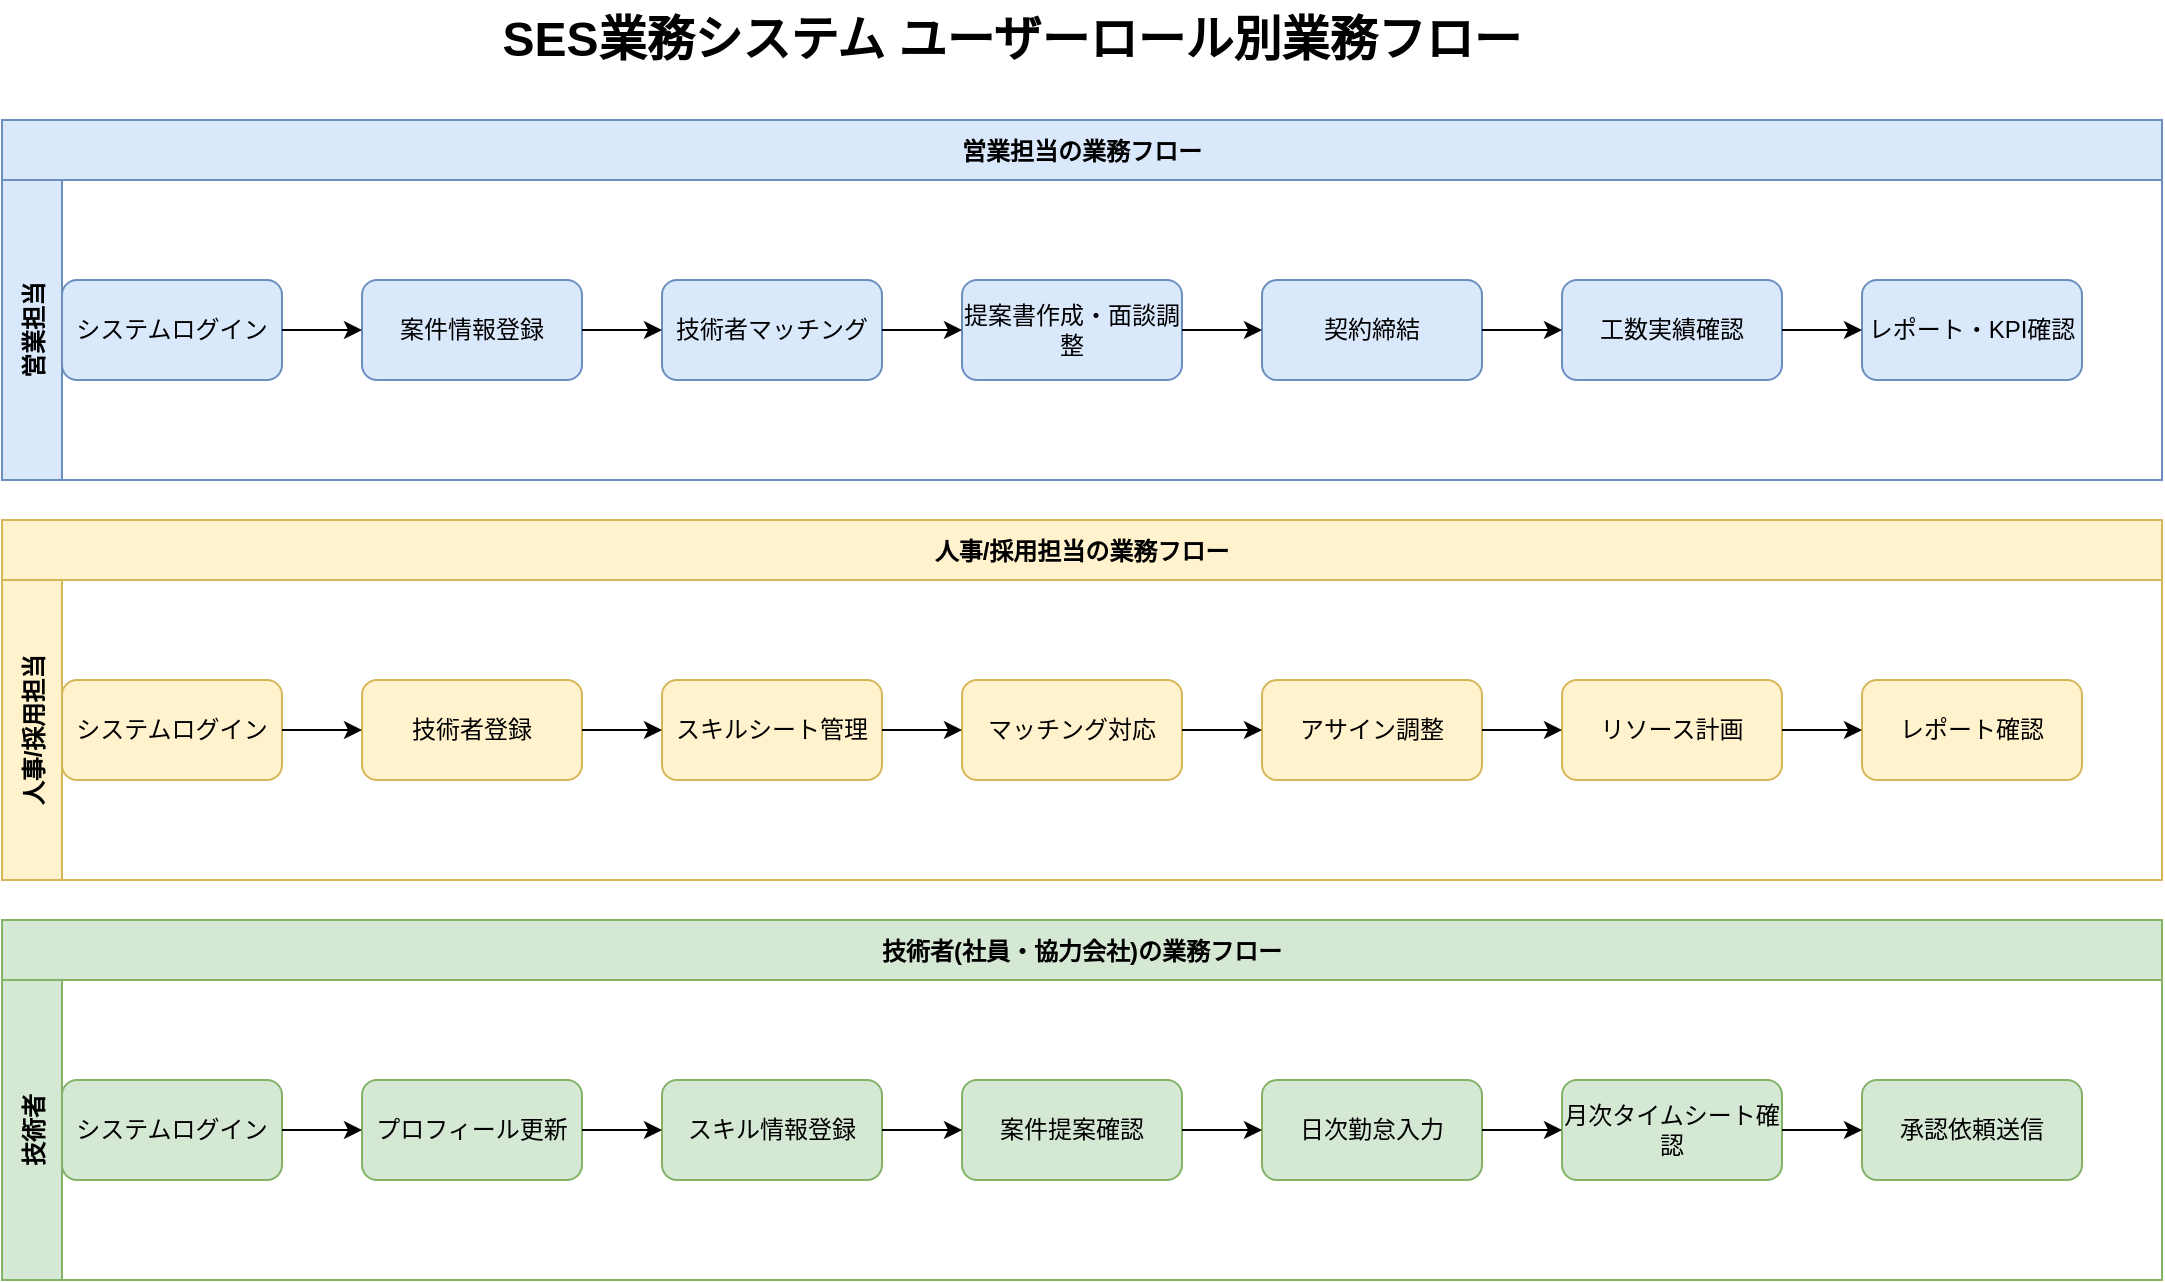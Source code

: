<mxfile version="22.0.3" type="device">
  <diagram id="user_role_workflow" name="ユーザーロール別業務フロー">
    <mxGraphModel dx="1186" dy="775" grid="1" gridSize="10" guides="1" tooltips="1" connect="1" arrows="1" fold="1" page="1" pageScale="1" pageWidth="1169" pageHeight="827" math="0" shadow="0">
      <root>
        <mxCell id="0" />
        <mxCell id="1" parent="0" />
        <mxCell id="title" value="SES業務システム ユーザーロール別業務フロー" style="text;html=1;strokeColor=none;fillColor=none;align=center;verticalAlign=middle;whiteSpace=wrap;rounded=0;fontSize=24;fontStyle=1" vertex="1" parent="1">
          <mxGeometry x="220" y="20" width="650" height="40" as="geometry" />
        </mxCell>

        <!-- 営業担当フロー -->
        <mxCell id="sales_flow" value="営業担当の業務フロー" style="swimlane;childLayout=stackLayout;resizeParent=1;resizeParentMax=0;horizontal=1;startSize=30;horizontalStack=0;fillColor=#dae8fc;strokeColor=#6c8ebf;" vertex="1" parent="1">
          <mxGeometry x="40" y="80" width="1080" height="180" as="geometry" />
        </mxCell>
        <mxCell id="sales_lane" value="営業担当" style="swimlane;startSize=30;horizontal=0;fillColor=#dae8fc;strokeColor=#6c8ebf;" vertex="1" parent="sales_flow">
          <mxGeometry y="30" width="1080" height="150" as="geometry" />
        </mxCell>

        <!-- 営業担当の業務フロー -->
        <mxCell id="sales_login" value="システムログイン" style="rounded=1;whiteSpace=wrap;html=1;fillColor=#dae8fc;strokeColor=#6c8ebf;" vertex="1" parent="sales_lane">
          <mxGeometry x="30" y="50" width="110" height="50" as="geometry" />
        </mxCell>
        <mxCell id="sales_case_register" value="案件情報登録" style="rounded=1;whiteSpace=wrap;html=1;fillColor=#dae8fc;strokeColor=#6c8ebf;" vertex="1" parent="sales_lane">
          <mxGeometry x="180" y="50" width="110" height="50" as="geometry" />
        </mxCell>
        <mxCell id="sales_matching" value="技術者マッチング" style="rounded=1;whiteSpace=wrap;html=1;fillColor=#dae8fc;strokeColor=#6c8ebf;" vertex="1" parent="sales_lane">
          <mxGeometry x="330" y="50" width="110" height="50" as="geometry" />
        </mxCell>
        <mxCell id="sales_proposal" value="提案書作成・面談調整" style="rounded=1;whiteSpace=wrap;html=1;fillColor=#dae8fc;strokeColor=#6c8ebf;" vertex="1" parent="sales_lane">
          <mxGeometry x="480" y="50" width="110" height="50" as="geometry" />
        </mxCell>
        <mxCell id="sales_contract" value="契約締結" style="rounded=1;whiteSpace=wrap;html=1;fillColor=#dae8fc;strokeColor=#6c8ebf;" vertex="1" parent="sales_lane">
          <mxGeometry x="630" y="50" width="110" height="50" as="geometry" />
        </mxCell>
        <mxCell id="sales_timesheet" value="工数実績確認" style="rounded=1;whiteSpace=wrap;html=1;fillColor=#dae8fc;strokeColor=#6c8ebf;" vertex="1" parent="sales_lane">
          <mxGeometry x="780" y="50" width="110" height="50" as="geometry" />
        </mxCell>
        <mxCell id="sales_report" value="レポート・KPI確認" style="rounded=1;whiteSpace=wrap;html=1;fillColor=#dae8fc;strokeColor=#6c8ebf;" vertex="1" parent="sales_lane">
          <mxGeometry x="930" y="50" width="110" height="50" as="geometry" />
        </mxCell>

        <!-- 営業担当フローの接続 -->
        <mxCell id="sales_flow_1" value="" style="endArrow=classic;html=1;rounded=0;exitX=1;exitY=0.5;exitDx=0;exitDy=0;entryX=0;entryY=0.5;entryDx=0;entryDy=0;" edge="1" parent="sales_lane" source="sales_login" target="sales_case_register">
          <mxGeometry width="50" height="50" relative="1" as="geometry">
            <mxPoint x="140" y="160" as="sourcePoint" />
            <mxPoint x="190" y="110" as="targetPoint" />
          </mxGeometry>
        </mxCell>
        <mxCell id="sales_flow_2" value="" style="endArrow=classic;html=1;rounded=0;exitX=1;exitY=0.5;exitDx=0;exitDy=0;entryX=0;entryY=0.5;entryDx=0;entryDy=0;" edge="1" parent="sales_lane" source="sales_case_register" target="sales_matching">
          <mxGeometry width="50" height="50" relative="1" as="geometry">
            <mxPoint x="290" y="160" as="sourcePoint" />
            <mxPoint x="340" y="110" as="targetPoint" />
          </mxGeometry>
        </mxCell>
        <mxCell id="sales_flow_3" value="" style="endArrow=classic;html=1;rounded=0;exitX=1;exitY=0.5;exitDx=0;exitDy=0;entryX=0;entryY=0.5;entryDx=0;entryDy=0;" edge="1" parent="sales_lane" source="sales_matching" target="sales_proposal">
          <mxGeometry width="50" height="50" relative="1" as="geometry">
            <mxPoint x="440" y="160" as="sourcePoint" />
            <mxPoint x="490" y="110" as="targetPoint" />
          </mxGeometry>
        </mxCell>
        <mxCell id="sales_flow_4" value="" style="endArrow=classic;html=1;rounded=0;exitX=1;exitY=0.5;exitDx=0;exitDy=0;entryX=0;entryY=0.5;entryDx=0;entryDy=0;" edge="1" parent="sales_lane" source="sales_proposal" target="sales_contract">
          <mxGeometry width="50" height="50" relative="1" as="geometry">
            <mxPoint x="590" y="160" as="sourcePoint" />
            <mxPoint x="640" y="110" as="targetPoint" />
          </mxGeometry>
        </mxCell>
        <mxCell id="sales_flow_5" value="" style="endArrow=classic;html=1;rounded=0;exitX=1;exitY=0.5;exitDx=0;exitDy=0;entryX=0;entryY=0.5;entryDx=0;entryDy=0;" edge="1" parent="sales_lane" source="sales_contract" target="sales_timesheet">
          <mxGeometry width="50" height="50" relative="1" as="geometry">
            <mxPoint x="740" y="160" as="sourcePoint" />
            <mxPoint x="790" y="110" as="targetPoint" />
          </mxGeometry>
        </mxCell>
        <mxCell id="sales_flow_6" value="" style="endArrow=classic;html=1;rounded=0;exitX=1;exitY=0.5;exitDx=0;exitDy=0;entryX=0;entryY=0.5;entryDx=0;entryDy=0;" edge="1" parent="sales_lane" source="sales_timesheet" target="sales_report">
          <mxGeometry width="50" height="50" relative="1" as="geometry">
            <mxPoint x="890" y="160" as="sourcePoint" />
            <mxPoint x="940" y="110" as="targetPoint" />
          </mxGeometry>
        </mxCell>

        <!-- 人事/採用担当フロー -->
        <mxCell id="hr_flow" value="人事/採用担当の業務フロー" style="swimlane;childLayout=stackLayout;resizeParent=1;resizeParentMax=0;horizontal=1;startSize=30;horizontalStack=0;fillColor=#fff2cc;strokeColor=#d6b656;" vertex="1" parent="1">
          <mxGeometry x="40" y="280" width="1080" height="180" as="geometry" />
        </mxCell>
        <mxCell id="hr_lane" value="人事/採用担当" style="swimlane;startSize=30;horizontal=0;fillColor=#fff2cc;strokeColor=#d6b656;" vertex="1" parent="hr_flow">
          <mxGeometry y="30" width="1080" height="150" as="geometry" />
        </mxCell>

        <!-- 人事/採用担当の業務フロー -->
        <mxCell id="hr_login" value="システムログイン" style="rounded=1;whiteSpace=wrap;html=1;fillColor=#fff2cc;strokeColor=#d6b656;" vertex="1" parent="hr_lane">
          <mxGeometry x="30" y="50" width="110" height="50" as="geometry" />
        </mxCell>
        <mxCell id="hr_engineer_register" value="技術者登録" style="rounded=1;whiteSpace=wrap;html=1;fillColor=#fff2cc;strokeColor=#d6b656;" vertex="1" parent="hr_lane">
          <mxGeometry x="180" y="50" width="110" height="50" as="geometry" />
        </mxCell>
        <mxCell id="hr_skill_sheet" value="スキルシート管理" style="rounded=1;whiteSpace=wrap;html=1;fillColor=#fff2cc;strokeColor=#d6b656;" vertex="1" parent="hr_lane">
          <mxGeometry x="330" y="50" width="110" height="50" as="geometry" />
        </mxCell>
        <mxCell id="hr_matching_support" value="マッチング対応" style="rounded=1;whiteSpace=wrap;html=1;fillColor=#fff2cc;strokeColor=#d6b656;" vertex="1" parent="hr_lane">
          <mxGeometry x="480" y="50" width="110" height="50" as="geometry" />
        </mxCell>
        <mxCell id="hr_assignment" value="アサイン調整" style="rounded=1;whiteSpace=wrap;html=1;fillColor=#fff2cc;strokeColor=#d6b656;" vertex="1" parent="hr_lane">
          <mxGeometry x="630" y="50" width="110" height="50" as="geometry" />
        </mxCell>
        <mxCell id="hr_resource_planning" value="リソース計画" style="rounded=1;whiteSpace=wrap;html=1;fillColor=#fff2cc;strokeColor=#d6b656;" vertex="1" parent="hr_lane">
          <mxGeometry x="780" y="50" width="110" height="50" as="geometry" />
        </mxCell>
        <mxCell id="hr_report" value="レポート確認" style="rounded=1;whiteSpace=wrap;html=1;fillColor=#fff2cc;strokeColor=#d6b656;" vertex="1" parent="hr_lane">
          <mxGeometry x="930" y="50" width="110" height="50" as="geometry" />
        </mxCell>

        <!-- 人事/採用担当フローの接続 -->
        <mxCell id="hr_flow_1" value="" style="endArrow=classic;html=1;rounded=0;exitX=1;exitY=0.5;exitDx=0;exitDy=0;entryX=0;entryY=0.5;entryDx=0;entryDy=0;" edge="1" parent="hr_lane" source="hr_login" target="hr_engineer_register">
          <mxGeometry width="50" height="50" relative="1" as="geometry">
            <mxPoint x="140" y="160" as="sourcePoint" />
            <mxPoint x="190" y="110" as="targetPoint" />
          </mxGeometry>
        </mxCell>
        <mxCell id="hr_flow_2" value="" style="endArrow=classic;html=1;rounded=0;exitX=1;exitY=0.5;exitDx=0;exitDy=0;entryX=0;entryY=0.5;entryDx=0;entryDy=0;" edge="1" parent="hr_lane" source="hr_engineer_register" target="hr_skill_sheet">
          <mxGeometry width="50" height="50" relative="1" as="geometry">
            <mxPoint x="290" y="160" as="sourcePoint" />
            <mxPoint x="340" y="110" as="targetPoint" />
          </mxGeometry>
        </mxCell>
        <mxCell id="hr_flow_3" value="" style="endArrow=classic;html=1;rounded=0;exitX=1;exitY=0.5;exitDx=0;exitDy=0;entryX=0;entryY=0.5;entryDx=0;entryDy=0;" edge="1" parent="hr_lane" source="hr_skill_sheet" target="hr_matching_support">
          <mxGeometry width="50" height="50" relative="1" as="geometry">
            <mxPoint x="440" y="160" as="sourcePoint" />
            <mxPoint x="490" y="110" as="targetPoint" />
          </mxGeometry>
        </mxCell>
        <mxCell id="hr_flow_4" value="" style="endArrow=classic;html=1;rounded=0;exitX=1;exitY=0.5;exitDx=0;exitDy=0;entryX=0;entryY=0.5;entryDx=0;entryDy=0;" edge="1" parent="hr_lane" source="hr_matching_support" target="hr_assignment">
          <mxGeometry width="50" height="50" relative="1" as="geometry">
            <mxPoint x="590" y="160" as="sourcePoint" />
            <mxPoint x="640" y="110" as="targetPoint" />
          </mxGeometry>
        </mxCell>
        <mxCell id="hr_flow_5" value="" style="endArrow=classic;html=1;rounded=0;exitX=1;exitY=0.5;exitDx=0;exitDy=0;entryX=0;entryY=0.5;entryDx=0;entryDy=0;" edge="1" parent="hr_lane" source="hr_assignment" target="hr_resource_planning">
          <mxGeometry width="50" height="50" relative="1" as="geometry">
            <mxPoint x="740" y="160" as="sourcePoint" />
            <mxPoint x="790" y="110" as="targetPoint" />
          </mxGeometry>
        </mxCell>
        <mxCell id="hr_flow_6" value="" style="endArrow=classic;html=1;rounded=0;exitX=1;exitY=0.5;exitDx=0;exitDy=0;entryX=0;entryY=0.5;entryDx=0;entryDy=0;" edge="1" parent="hr_lane" source="hr_resource_planning" target="hr_report">
          <mxGeometry width="50" height="50" relative="1" as="geometry">
            <mxPoint x="890" y="160" as="sourcePoint" />
            <mxPoint x="940" y="110" as="targetPoint" />
          </mxGeometry>
        </mxCell>

        <!-- 技術者フロー -->
        <mxCell id="engineer_flow" value="技術者(社員・協力会社)の業務フロー" style="swimlane;childLayout=stackLayout;resizeParent=1;resizeParentMax=0;horizontal=1;startSize=30;horizontalStack=0;fillColor=#d5e8d4;strokeColor=#82b366;" vertex="1" parent="1">
          <mxGeometry x="40" y="480" width="1080" height="180" as="geometry" />
        </mxCell>
        <mxCell id="engineer_lane" value="技術者" style="swimlane;startSize=30;horizontal=0;fillColor=#d5e8d4;strokeColor=#82b366;" vertex="1" parent="engineer_flow">
          <mxGeometry y="30" width="1080" height="150" as="geometry" />
        </mxCell>

        <!-- 技術者の業務フロー -->
        <mxCell id="engineer_login" value="システムログイン" style="rounded=1;whiteSpace=wrap;html=1;fillColor=#d5e8d4;strokeColor=#82b366;" vertex="1" parent="engineer_lane">
          <mxGeometry x="30" y="50" width="110" height="50" as="geometry" />
        </mxCell>
        <mxCell id="engineer_profile" value="プロフィール更新" style="rounded=1;whiteSpace=wrap;html=1;fillColor=#d5e8d4;strokeColor=#82b366;" vertex="1" parent="engineer_lane">
          <mxGeometry x="180" y="50" width="110" height="50" as="geometry" />
        </mxCell>
        <mxCell id="engineer_skill" value="スキル情報登録" style="rounded=1;whiteSpace=wrap;html=1;fillColor=#d5e8d4;strokeColor=#82b366;" vertex="1" parent="engineer_lane">
          <mxGeometry x="330" y="50" width="110" height="50" as="geometry" />
        </mxCell>
        <mxCell id="engineer_proposal" value="案件提案確認" style="rounded=1;whiteSpace=wrap;html=1;fillColor=#d5e8d4;strokeColor=#82b366;" vertex="1" parent="engineer_lane">
          <mxGeometry x="480" y="50" width="110" height="50" as="geometry" />
        </mxCell>
        <mxCell id="engineer_timesheet" value="日次勤怠入力" style="rounded=1;whiteSpace=wrap;html=1;fillColor=#d5e8d4;strokeColor=#82b366;" vertex="1" parent="engineer_lane">
          <mxGeometry x="630" y="50" width="110" height="50" as="geometry" />
        </mxCell>
        <mxCell id="engineer_monthly" value="月次タイムシート確認" style="rounded=1;whiteSpace=wrap;html=1;fillColor=#d5e8d4;strokeColor=#82b366;" vertex="1" parent="engineer_lane">
          <mxGeometry x="780" y="50" width="110" height="50" as="geometry" />
        </mxCell>
        <mxCell id="engineer_submit" value="承認依頼送信" style="rounded=1;whiteSpace=wrap;html=1;fillColor=#d5e8d4;strokeColor=#82b366;" vertex="1" parent="engineer_lane">
          <mxGeometry x="930" y="50" width="110" height="50" as="geometry" />
        </mxCell>

        <!-- 技術者フローの接続 -->
        <mxCell id="engineer_flow_1" value="" style="endArrow=classic;html=1;rounded=0;exitX=1;exitY=0.5;exitDx=0;exitDy=0;entryX=0;entryY=0.5;entryDx=0;entryDy=0;" edge="1" parent="engineer_lane" source="engineer_login" target="engineer_profile">
          <mxGeometry width="50" height="50" relative="1" as="geometry">
            <mxPoint x="140" y="160" as="sourcePoint" />
            <mxPoint x="190" y="110" as="targetPoint" />
          </mxGeometry>
        </mxCell>
        <mxCell id="engineer_flow_2" value="" style="endArrow=classic;html=1;rounded=0;exitX=1;exitY=0.5;exitDx=0;exitDy=0;entryX=0;entryY=0.5;entryDx=0;entryDy=0;" edge="1" parent="engineer_lane" source="engineer_profile" target="engineer_skill">
          <mxGeometry width="50" height="50" relative="1" as="geometry">
            <mxPoint x="290" y="160" as="sourcePoint" />
            <mxPoint x="340" y="110" as="targetPoint" />
          </mxGeometry>
        </mxCell>
        <mxCell id="engineer_flow_3" value="" style="endArrow=classic;html=1;rounded=0;exitX=1;exitY=0.5;exitDx=0;exitDy=0;entryX=0;entryY=0.5;entryDx=0;entryDy=0;" edge="1" parent="engineer_lane" source="engineer_skill" target="engineer_proposal">
          <mxGeometry width="50" height="50" relative="1" as="geometry">
            <mxPoint x="440" y="160" as="sourcePoint" />
            <mxPoint x="490" y="110" as="targetPoint" />
          </mxGeometry>
        </mxCell>
        <mxCell id="engineer_flow_4" value="" style="endArrow=classic;html=1;rounded=0;exitX=1;exitY=0.5;exitDx=0;exitDy=0;entryX=0;entryY=0.5;entryDx=0;entryDy=0;" edge="1" parent="engineer_lane" source="engineer_proposal" target="engineer_timesheet">
          <mxGeometry width="50" height="50" relative="1" as="geometry">
            <mxPoint x="590" y="160" as="sourcePoint" />
            <mxPoint x="640" y="110" as="targetPoint" />
          </mxGeometry>
        </mxCell>
        <mxCell id="engineer_flow_5" value="" style="endArrow=classic;html=1;rounded=0;exitX=1;exitY=0.5;exitDx=0;exitDy=0;entryX=0;entryY=0.5;entryDx=0;entryDy=0;" edge="1" parent="engineer_lane" source="engineer_timesheet" target="engineer_monthly">
          <mxGeometry width="50" height="50" relative="1" as="geometry">
            <mxPoint x="740" y="160" as="sourcePoint" />
            <mxPoint x="790" y="110" as="targetPoint" />
          </mxGeometry>
        </mxCell>
        <mxCell id="engineer_flow_6" value="" style="endArrow=classic;html=1;rounded=0;exitX=1;exitY=0.5;exitDx=0;exitDy=0;entryX=0;entryY=0.5;entryDx=0;entryDy=0;" edge="1" parent="engineer_lane" source="engineer_monthly" target="engineer_submit">
          <mxGeometry width="50" height="50" relative="1" as="geometry">
            <mxPoint x="890" y="160" as="sourcePoint" />
            <mxPoint x="940" y="110" as="targetPoint" />
          </mxGeometry>
        </mxCell>
      </root>
    </mxGraphModel>
  </diagram>
  <diagram id="user_role_workflow_2" name="ユーザーロール別業務フロー（続き）">
    <mxGraphModel dx="1186" dy="775" grid="1" gridSize="10" guides="1" tooltips="1" connect="1" arrows="1" fold="1" page="1" pageScale="1" pageWidth="1169" pageHeight="827" math="0" shadow="0">
      <root>
        <mxCell id="0" />
        <mxCell id="1" parent="0" />
        <mxCell id="title2" value="SES業務システム ユーザーロール別業務フロー（続き）" style="text;html=1;strokeColor=none;fillColor=none;align=center;verticalAlign=middle;whiteSpace=wrap;rounded=0;fontSize=24;fontStyle=1" vertex="1" parent="1">
          <mxGeometry x="180" y="20" width="650" height="40" as="geometry" />
        </mxCell>

        <!-- PM/現場責任者フロー -->
        <mxCell id="pm_flow" value="PM/現場責任者の業務フロー" style="swimlane;childLayout=stackLayout;resizeParent=1;resizeParentMax=0;horizontal=1;startSize=30;horizontalStack=0;fillColor=#e1d5e7;strokeColor=#9673a6;" vertex="1" parent="1">
          <mxGeometry x="40" y="80" width="1080" height="180" as="geometry" />
        </mxCell>
        <mxCell id="pm_lane" value="PM/現場責任者" style="swimlane;startSize=30;horizontal=0;fillColor=#e1d5e7;strokeColor=#9673a6;" vertex="1" parent="pm_flow">
          <mxGeometry y="30" width="1080" height="150" as="geometry" />
        </mxCell>

        <!-- PM/現場責任者の業務フロー -->
        <mxCell id="pm_login" value="システムログイン" style="rounded=1;whiteSpace=wrap;html=1;fillColor=#e1d5e7;strokeColor=#9673a6;" vertex="1" parent="pm_lane">
          <mxGeometry x="30" y="50" width="110" height="50" as="geometry" />
        </mxCell>
        <mxCell id="pm_project_view" value="担当案件確認" style="rounded=1;whiteSpace=wrap;html=1;fillColor=#e1d5e7;strokeColor=#9673a6;" vertex="1" parent="pm_lane">
          <mxGeometry x="180" y="50" width="110" height="50" as="geometry" />
        </mxCell>
        <mxCell id="pm_engineer_view" value="技術者確認" style="rounded=1;whiteSpace=wrap;html=1;fillColor=#e1d5e7;strokeColor=#9673a6;" vertex="1" parent="pm_lane">
          <mxGeometry x="330" y="50" width="110" height="50" as="geometry" />
        </mxCell>
        <mxCell id="pm_timesheet_approval" value="勤怠内容確認" style="rounded=1;whiteSpace=wrap;html=1;fillColor=#e1d5e7;strokeColor=#9673a6;" vertex="1" parent="pm_lane">
          <mxGeometry x="480" y="50" width="110" height="50" as="geometry" />
        </mxCell>
        <mxCell id="pm_approval" value="PM承認" style="rounded=1;whiteSpace=wrap;html=1;fillColor=#e1d5e7;strokeColor=#9673a6;" vertex="1" parent="pm_lane">
          <mxGeometry x="630" y="50" width="110" height="50" as="geometry" />
        </mxCell>
        <mxCell id="pm_progress" value="進捗報告" style="rounded=1;whiteSpace=wrap;html=1;fillColor=#e1d5e7;strokeColor=#9673a6;" vertex="1" parent="pm_lane">
          <mxGeometry x="780" y="50" width="110" height="50" as="geometry" />
        </mxCell>
        <mxCell id="pm_report" value="レポート確認" style="rounded=1;whiteSpace=wrap;html=1;fillColor=#e1d5e7;strokeColor=#9673a6;" vertex="1" parent="pm_lane">
          <mxGeometry x="930" y="50" width="110" height="50" as="geometry" />
        </mxCell>

        <!-- PM/現場責任者フローの接続 -->
        <mxCell id="pm_flow_1" value="" style="endArrow=classic;html=1;rounded=0;exitX=1;exitY=0.5;exitDx=0;exitDy=0;entryX=0;entryY=0.5;entryDx=0;entryDy=0;" edge="1" parent="pm_lane" source="pm_login" target="pm_project_view">
          <mxGeometry width="50" height="50" relative="1" as="geometry">
            <mxPoint x="140" y="160" as="sourcePoint" />
            <mxPoint x="190" y="110" as="targetPoint" />
          </mxGeometry>
        </mxCell>
        <mxCell id="pm_flow_2" value="" style="endArrow=classic;html=1;rounded=0;exitX=1;exitY=0.5;exitDx=0;exitDy=0;entryX=0;entryY=0.5;entryDx=0;entryDy=0;" edge="1" parent="pm_lane" source="pm_project_view" target="pm_engineer_view">
          <mxGeometry width="50" height="50" relative="1" as="geometry">
            <mxPoint x="290" y="160" as="sourcePoint" />
            <mxPoint x="340" y="110" as="targetPoint" />
          </mxGeometry>
        </mxCell>
        <mxCell id="pm_flow_3" value="" style="endArrow=classic;html=1;rounded=0;exitX=1;exitY=0.5;exitDx=0;exitDy=0;entryX=0;entryY=0.5;entryDx=0;entryDy=0;" edge="1" parent="pm_lane" source="pm_engineer_view" target="pm_timesheet_approval">
          <mxGeometry width="50" height="50" relative="1" as="geometry">
            <mxPoint x="440" y="160" as="sourcePoint" />
            <mxPoint x="490" y="110" as="targetPoint" />
          </mxGeometry>
        </mxCell>
        <mxCell id="pm_flow_4" value="" style="endArrow=classic;html=1;rounded=0;exitX=1;exitY=0.5;exitDx=0;exitDy=0;entryX=0;entryY=0.5;entryDx=0;entryDy=0;" edge="1" parent="pm_lane" source="pm_timesheet_approval" target="pm_approval">
          <mxGeometry width="50" height="50" relative="1" as="geometry">
            <mxPoint x="590" y="160" as="sourcePoint" />
            <mxPoint x="640" y="110" as="targetPoint" />
          </mxGeometry>
        </mxCell>
        <mxCell id="pm_flow_5" value="" style="endArrow=classic;html=1;rounded=0;exitX=1;exitY=0.5;exitDx=0;exitDy=0;entryX=0;entryY=0.5;entryDx=0;entryDy=0;" edge="1" parent="pm_lane" source="pm_approval" target="pm_progress">
          <mxGeometry width="50" height="50" relative="1" as="geometry">
            <mxPoint x="740" y="160" as="sourcePoint" />
            <mxPoint x="790" y="110" as="targetPoint" />
          </mxGeometry>
        </mxCell>
        <mxCell id="pm_flow_6" value="" style="endArrow=classic;html=1;rounded=0;exitX=1;exitY=0.5;exitDx=0;exitDy=0;entryX=0;entryY=0.5;entryDx=0;entryDy=0;" edge="1" parent="pm_lane" source="pm_progress" target="pm_report">
          <mxGeometry width="50" height="50" relative="1" as="geometry">
            <mxPoint x="890" y="160" as="sourcePoint" />
            <mxPoint x="940" y="110" as="targetPoint" />
          </mxGeometry>
        </mxCell>

        <!-- 経理担当フロー -->
        <mxCell id="accounting_flow" value="経理担当の業務フロー" style="swimlane;childLayout=stackLayout;resizeParent=1;resizeParentMax=0;horizontal=1;startSize=30;horizontalStack=0;fillColor=#f8cecc;strokeColor=#b85450;" vertex="1" parent="1">
          <mxGeometry x="40" y="280" width="1080" height="180" as="geometry" />
        </mxCell>
        <mxCell id="accounting_lane" value="経理担当" style="swimlane;startSize=30;horizontal=0;fillColor=#f8cecc;strokeColor=#b85450;" vertex="1" parent="accounting_flow">
          <mxGeometry y="30" width="1080" height="150" as="geometry" />
        </mxCell>

        <!-- 経理担当の業務フロー -->
        <mxCell id="accounting_login" value="システムログイン" style="rounded=1;whiteSpace=wrap;html=1;fillColor=#f8cecc;strokeColor=#b85450;" vertex="1" parent="accounting_lane">
          <mxGeometry x="30" y="50" width="110" height="50" as="geometry" />
        </mxCell>
        <mxCell id="accounting_contract" value="契約情報確認" style="rounded=1;whiteSpace=wrap;html=1;fillColor=#f8cecc;strokeColor=#b85450;" vertex="1" parent="accounting_lane">
          <mxGeometry x="180" y="50" width="110" height="50" as="geometry" />
        </mxCell>
        <mxCell id="accounting_timesheet" value="タイムシート確認" style="rounded=1;whiteSpace=wrap;html=1;fillColor=#f8cecc;strokeColor=#b85450;" vertex="1" parent="accounting_lane">
          <mxGeometry x="330" y="50" width="110" height="50" as="geometry" />
        </mxCell>
        <mxCell id="accounting_billing" value="請求情報確認" style="rounded=1;whiteSpace=wrap;html=1;fillColor=#f8cecc;strokeColor=#b85450;" vertex="1" parent="accounting_lane">
          <mxGeometry x="480" y="50" width="110" height="50" as="geometry" />
        </mxCell>
        <mxCell id="accounting_invoice" value="請求書生成" style="rounded=1;whiteSpace=wrap;html=1;fillColor=#f8cecc;strokeColor=#b85450;" vertex="1" parent="accounting_lane">
          <mxGeometry x="630" y="50" width="110" height="50" as="geometry" />
        </mxCell>
        <mxCell id="accounting_payment" value="入金処理" style="rounded=1;whiteSpace=wrap;html=1;fillColor=#f8cecc;strokeColor=#b85450;" vertex="1" parent="accounting_lane">
          <mxGeometry x="780" y="50" width="110" height="50" as="geometry" />
        </mxCell>
        <mxCell id="accounting_export" value="会計システム連携" style="rounded=1;whiteSpace=wrap;html=1;fillColor=#f8cecc;strokeColor=#b85450;" vertex="1" parent="accounting_lane">
          <mxGeometry x="930" y="50" width="110" height="50" as="geometry" />
        </mxCell>

        <!-- 経理担当フローの接続 -->
        <mxCell id="accounting_flow_1" value="" style="endArrow=classic;html=1;rounded=0;exitX=1;exitY=0.5;exitDx=0;exitDy=0;entryX=0;entryY=0.5;entryDx=0;entryDy=0;" edge="1" parent="accounting_lane" source="accounting_login" target="accounting_contract">
          <mxGeometry width="50" height="50" relative="1" as="geometry">
            <mxPoint x="140" y="160" as="sourcePoint" />
            <mxPoint x="190" y="110" as="targetPoint" />
          </mxGeometry>
        </mxCell>
        <mxCell id="accounting_flow_2" value="" style="endArrow=classic;html=1;rounded=0;exitX=1;exitY=0.5;exitDx=0;exitDy=0;entryX=0;entryY=0.5;entryDx=0;entryDy=0;" edge="1" parent="accounting_lane" source="accounting_contract" target="accounting_timesheet">
          <mxGeometry width="50" height="50" relative="1" as="geometry">
            <mxPoint x="290" y="160" as="sourcePoint" />
            <mxPoint x="340" y="110" as="targetPoint" />
          </mxGeometry>
        </mxCell>
        <mxCell id="accounting_flow_3" value="" style="endArrow=classic;html=1;rounded=0;exitX=1;exitY=0.5;exitDx=0;exitDy=0;entryX=0;entryY=0.5;entryDx=0;entryDy=0;" edge="1" parent="accounting_lane" source="accounting_timesheet" target="accounting_billing">
          <mxGeometry width="50" height="50" relative="1" as="geometry">
            <mxPoint x="440" y="160" as="sourcePoint" />
            <mxPoint x="490" y="110" as="targetPoint" />
          </mxGeometry>
        </mxCell>
        <mxCell id="accounting_flow_4" value="" style="endArrow=classic;html=1;rounded=0;exitX=1;exitY=0.5;exitDx=0;exitDy=0;entryX=0;entryY=0.5;entryDx=0;entryDy=0;" edge="1" parent="accounting_lane" source="accounting_billing" target="accounting_invoice">
          <mxGeometry width="50" height="50" relative="1" as="geometry">
            <mxPoint x="590" y="160" as="sourcePoint" />
            <mxPoint x="640" y="110" as="targetPoint" />
          </mxGeometry>
        </mxCell>
        <mxCell id="accounting_flow_5" value="" style="endArrow=classic;html=1;rounded=0;exitX=1;exitY=0.5;exitDx=0;exitDy=0;entryX=0;entryY=0.5;entryDx=0;entryDy=0;" edge="1" parent="accounting_lane" source="accounting_invoice" target="accounting_payment">
          <mxGeometry width="50" height="50" relative="1" as="geometry">
            <mxPoint x="740" y="160" as="sourcePoint" />
            <mxPoint x="790" y="110" as="targetPoint" />
          </mxGeometry>
        </mxCell>
        <mxCell id="accounting_flow_6" value="" style="endArrow=classic;html=1;rounded=0;exitX=1;exitY=0.5;exitDx=0;exitDy=0;entryX=0;entryY=0.5;entryDx=0;entryDy=0;" edge="1" parent="accounting_lane" source="accounting_payment" target="accounting_export">
          <mxGeometry width="50" height="50" relative="1" as="geometry">
            <mxPoint x="890" y="160" as="sourcePoint" />
            <mxPoint x="940" y="110" as="targetPoint" />
          </mxGeometry>
        </mxCell>

        <!-- 経営層フロー -->
        <mxCell id="management_flow" value="経営層の業務フロー" style="swimlane;childLayout=stackLayout;resizeParent=1;resizeParentMax=0;horizontal=1;startSize=30;horizontalStack=0;fillColor=#f5f5f5;strokeColor=#666666;fontColor=#333333;" vertex="1" parent="1">
          <mxGeometry x="40" y="480" width="1080" height="180" as="geometry" />
        </mxCell>
        <mxCell id="management_lane" value="経営層" style="swimlane;startSize=30;horizontal=0;fillColor=#f5f5f5;strokeColor=#666666;fontColor=#333333;" vertex="1" parent="management_flow">
          <mxGeometry y="30" width="1080" height="150" as="geometry" />
        </mxCell>

        <!-- 経営層の業務フロー -->
        <mxCell id="management_login" value="システムログイン" style="rounded=1;whiteSpace=wrap;html=1;fillColor=#f5f5f5;strokeColor=#666666;fontColor=#333333;" vertex="1" parent="management_lane">
          <mxGeometry x="30" y="50" width="110" height="50" as="geometry" />
        </mxCell>
        <mxCell id="management_dashboard" value="ダッシュボード閲覧" style="rounded=1;whiteSpace=wrap;html=1;fillColor=#f5f5f5;strokeColor=#666666;fontColor=#333333;" vertex="1" parent="management_lane">
          <mxGeometry x="180" y="50" width="110" height="50" as="geometry" />
        </mxCell>
        <mxCell id="management_sales" value="売上レポート確認" style="rounded=1;whiteSpace=wrap;html=1;fillColor=#f5f5f5;strokeColor=#666666;fontColor=#333333;" vertex="1" parent="management_lane">
          <mxGeometry x="330" y="50" width="110" height="50" as="geometry" />
        </mxCell>
        <mxCell id="management_resource" value="リソース稼働状況確認" style="rounded=1;whiteSpace=wrap;html=1;fillColor=#f5f5f5;strokeColor=#666666;fontColor=#333333;" vertex="1" parent="management_lane">
          <mxGeometry x="480" y="50" width="110" height="50" as="geometry" />
        </mxCell>
        <mxCell id="management_project" value="案件進捗状況確認" style="rounded=1;whiteSpace=wrap;html=1;fillColor=#f5f5f5;strokeColor=#666666;fontColor=#333333;" vertex="1" parent="management_lane">
          <mxGeometry x="630" y="50" width="110" height="50" as="geometry" />
        </mxCell>
        <mxCell id="management_forecast" value="売上予測確認" style="rounded=1;whiteSpace=wrap;html=1;fillColor=#f5f5f5;strokeColor=#666666;fontColor=#333333;" vertex="1" parent="management_lane">
          <mxGeometry x="780" y="50" width="110" height="50" as="geometry" />
        </mxCell>
        <mxCell id="management_export" value="レポートエクスポート" style="rounded=1;whiteSpace=wrap;html=1;fillColor=#f5f5f5;strokeColor=#666666;fontColor=#333333;" vertex="1" parent="management_lane">
          <mxGeometry x="930" y="50" width="110" height="50" as="geometry" />
        </mxCell>

        <!-- 経営層フローの接続 -->
        <mxCell id="management_flow_1" value="" style="endArrow=classic;html=1;rounded=0;exitX=1;exitY=0.5;exitDx=0;exitDy=0;entryX=0;entryY=0.5;entryDx=0;entryDy=0;" edge="1" parent="management_lane" source="management_login" target="management_dashboard">
          <mxGeometry width="50" height="50" relative="1" as="geometry">
            <mxPoint x="140" y="160" as="sourcePoint" />
            <mxPoint x="190" y="110" as="targetPoint" />
          </mxGeometry>
        </mxCell>
        <mxCell id="management_flow_2" value="" style="endArrow=classic;html=1;rounded=0;exitX=1;exitY=0.5;exitDx=0;exitDy=0;entryX=0;entryY=0.5;entryDx=0;entryDy=0;" edge="1" parent="management_lane" source="management_dashboard" target="management_sales">
          <mxGeometry width="50" height="50" relative="1" as="geometry">
            <mxPoint x="290" y="160" as="sourcePoint" />
            <mxPoint x="340" y="110" as="targetPoint" />
          </mxGeometry>
        </mxCell>
        <mxCell id="management_flow_3" value="" style="endArrow=classic;html=1;rounded=0;exitX=1;exitY=0.5;exitDx=0;exitDy=0;entryX=0;entryY=0.5;entryDx=0;entryDy=0;" edge="1" parent="management_lane" source="management_sales" target="management_resource">
          <mxGeometry width="50" height="50" relative="1" as="geometry">
            <mxPoint x="440" y="160" as="sourcePoint" />
            <mxPoint x="490" y="110" as="targetPoint" />
          </mxGeometry>
        </mxCell>
        <mxCell id="management_flow_4" value="" style="endArrow=classic;html=1;rounded=0;exitX=1;exitY=0.5;exitDx=0;exitDy=0;entryX=0;entryY=0.5;entryDx=0;entryDy=0;" edge="1" parent="management_lane" source="management_resource" target="management_project">
          <mxGeometry width="50" height="50" relative="1" as="geometry">
            <mxPoint x="590" y="160" as="sourcePoint" />
            <mxPoint x="640" y="110" as="targetPoint" />
          </mxGeometry>
        </mxCell>
        <mxCell id="management_flow_5" value="" style="endArrow=classic;html=1;rounded=0;exitX=1;exitY=0.5;exitDx=0;exitDy=0;entryX=0;entryY=0.5;entryDx=0;entryDy=0;" edge="1" parent="management_lane" source="management_project" target="management_forecast">
          <mxGeometry width="50" height="50" relative="1" as="geometry">
            <mxPoint x="740" y="160" as="sourcePoint" />
            <mxPoint x="790" y="110" as="targetPoint" />
          </mxGeometry>
        </mxCell>
        <mxCell id="management_flow_6" value="" style="endArrow=classic;html=1;rounded=0;exitX=1;exitY=0.5;exitDx=0;exitDy=0;entryX=0;entryY=0.5;entryDx=0;entryDy=0;" edge="1" parent="management_lane" source="management_forecast" target="management_export">
          <mxGeometry width="50" height="50" relative="1" as="geometry">
            <mxPoint x="890" y="160" as="sourcePoint" />
            <mxPoint x="940" y="110" as="targetPoint" />
          </mxGeometry>
        </mxCell>
      </root>
    </mxGraphModel>
  </diagram>
</mxfile>